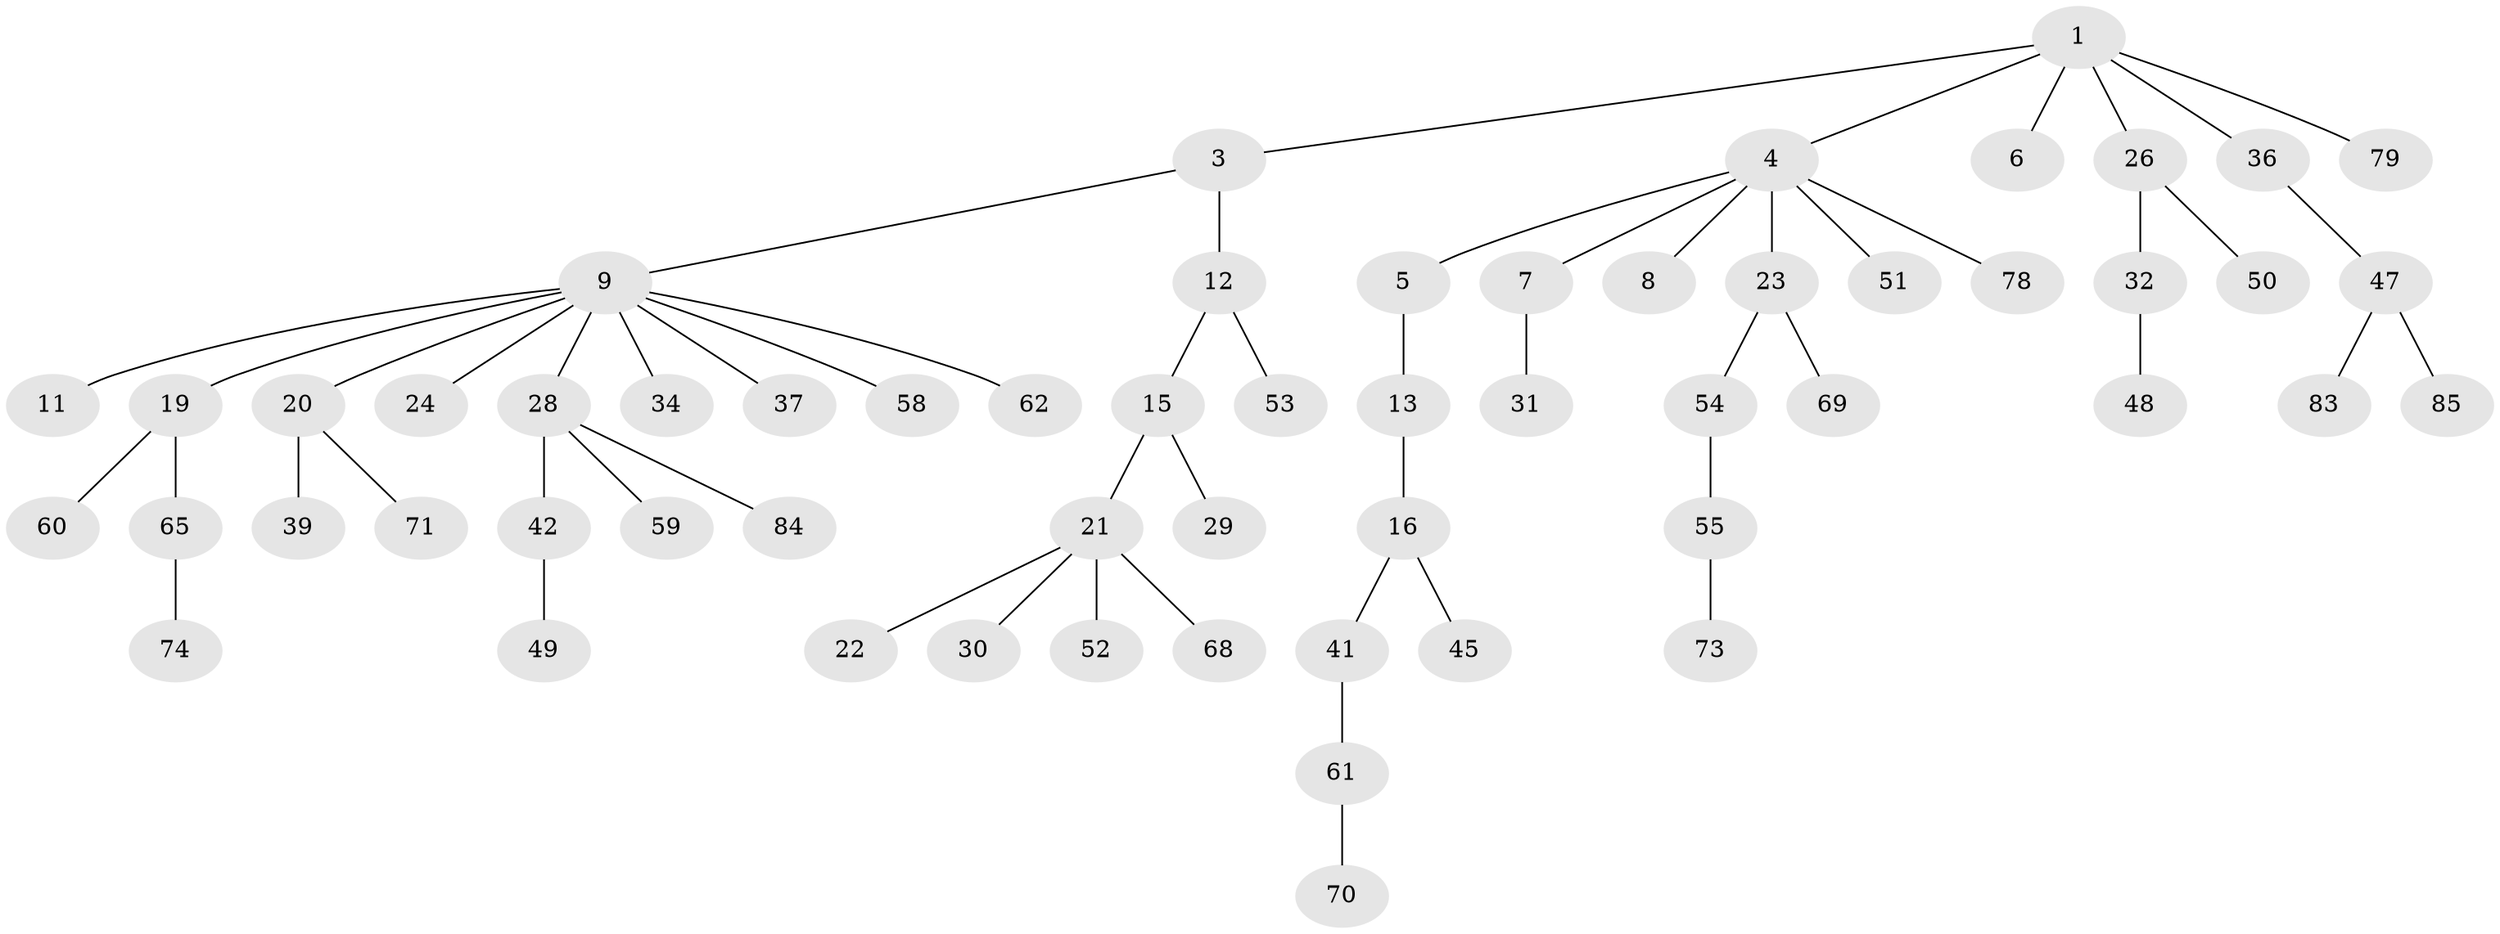 // Generated by graph-tools (version 1.1) at 2025/24/03/03/25 07:24:09]
// undirected, 58 vertices, 57 edges
graph export_dot {
graph [start="1"]
  node [color=gray90,style=filled];
  1 [super="+2"];
  3;
  4 [super="+56"];
  5 [super="+14"];
  6;
  7;
  8 [super="+44"];
  9 [super="+10"];
  11;
  12 [super="+63"];
  13;
  15 [super="+17"];
  16 [super="+18"];
  19 [super="+25"];
  20 [super="+76"];
  21 [super="+46"];
  22;
  23 [super="+27"];
  24;
  26 [super="+33"];
  28 [super="+38"];
  29;
  30 [super="+35"];
  31 [super="+66"];
  32 [super="+40"];
  34;
  36;
  37 [super="+43"];
  39;
  41;
  42 [super="+67"];
  45;
  47 [super="+77"];
  48;
  49;
  50;
  51;
  52;
  53 [super="+72"];
  54 [super="+57"];
  55 [super="+64"];
  58;
  59;
  60;
  61 [super="+80"];
  62 [super="+75"];
  65;
  68 [super="+82"];
  69;
  70;
  71 [super="+81"];
  73;
  74;
  78;
  79;
  83;
  84;
  85;
  1 -- 3;
  1 -- 4;
  1 -- 26;
  1 -- 36;
  1 -- 6;
  1 -- 79;
  3 -- 9;
  3 -- 12;
  4 -- 5;
  4 -- 7;
  4 -- 8;
  4 -- 23;
  4 -- 51;
  4 -- 78;
  5 -- 13;
  7 -- 31;
  9 -- 11;
  9 -- 28;
  9 -- 37;
  9 -- 34;
  9 -- 19;
  9 -- 20;
  9 -- 24;
  9 -- 58;
  9 -- 62;
  12 -- 15;
  12 -- 53;
  13 -- 16;
  15 -- 21;
  15 -- 29;
  16 -- 45;
  16 -- 41;
  19 -- 60;
  19 -- 65;
  20 -- 39;
  20 -- 71;
  21 -- 22;
  21 -- 30;
  21 -- 68;
  21 -- 52;
  23 -- 54;
  23 -- 69;
  26 -- 32;
  26 -- 50;
  28 -- 42;
  28 -- 59;
  28 -- 84;
  32 -- 48;
  36 -- 47;
  41 -- 61;
  42 -- 49;
  47 -- 83;
  47 -- 85;
  54 -- 55;
  55 -- 73;
  61 -- 70;
  65 -- 74;
}
